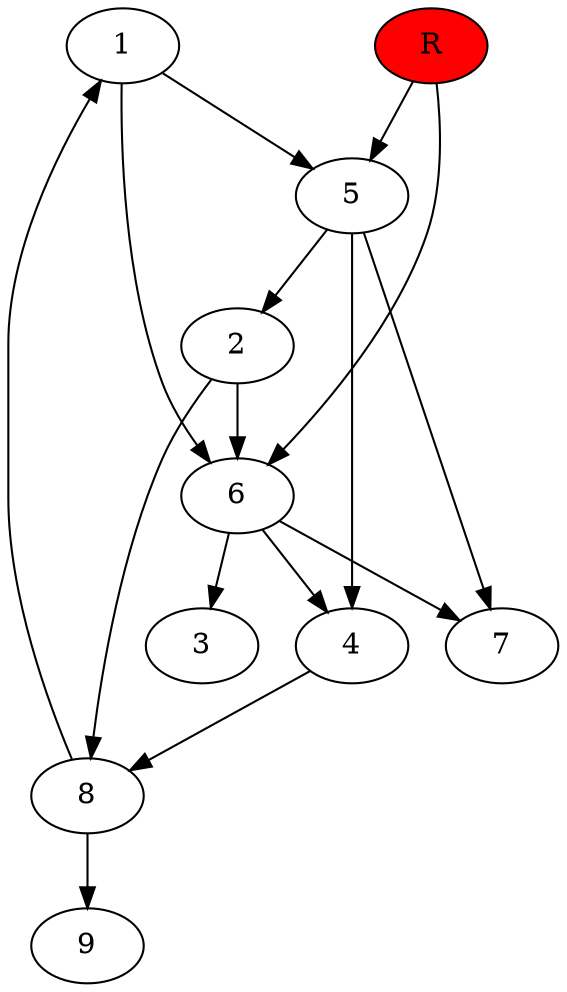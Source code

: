 digraph prb34165 {
	1
	2
	3
	4
	5
	6
	7
	8
	R [fillcolor="#ff0000" style=filled]
	1 -> 5
	1 -> 6
	2 -> 6
	2 -> 8
	4 -> 8
	5 -> 2
	5 -> 4
	5 -> 7
	6 -> 3
	6 -> 4
	6 -> 7
	8 -> 1
	8 -> 9
	R -> 5
	R -> 6
}
